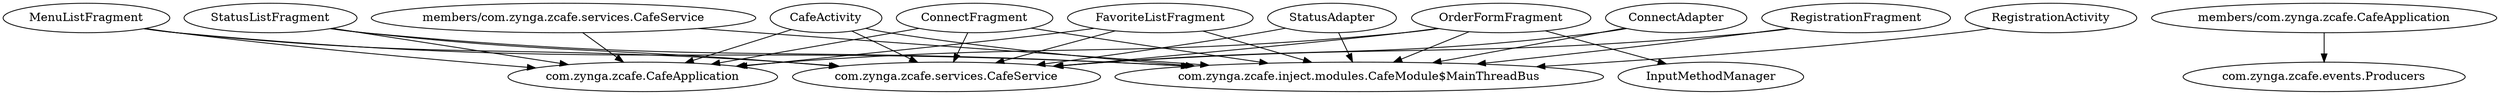 digraph G1 {
  concentrate = true;
  n2 [label="com.zynga.zcafe.CafeApplication"];
  CafeActivity -> n2;
  n3 [label="com.zynga.zcafe.services.CafeService"];
  CafeActivity -> n3;
  n4 [label="com.zynga.zcafe.inject.modules.CafeModule$MainThreadBus"];
  CafeActivity -> n4;
  ConnectAdapter -> n3;
  ConnectAdapter -> n4;
  ConnectFragment -> n2;
  ConnectFragment -> n3;
  ConnectFragment -> n4;
  FavoriteListFragment -> n2;
  FavoriteListFragment -> n3;
  FavoriteListFragment -> n4;
  MenuListFragment -> n2;
  MenuListFragment -> n3;
  MenuListFragment -> n4;
  OrderFormFragment -> n2;
  OrderFormFragment -> n3;
  OrderFormFragment -> n4;
  OrderFormFragment -> InputMethodManager;
  RegistrationActivity -> n4;
  RegistrationFragment -> n3;
  RegistrationFragment -> n4;
  StatusAdapter -> n3;
  StatusAdapter -> n4;
  StatusListFragment -> n2;
  StatusListFragment -> n3;
  StatusListFragment -> n4;
  n5 [label="members/com.zynga.zcafe.CafeApplication"];
  n6 [label="com.zynga.zcafe.events.Producers"];
  n5 -> n6;
  n7 [label="members/com.zynga.zcafe.services.CafeService"];
  n7 -> n2;
  n7 -> n4;
}

